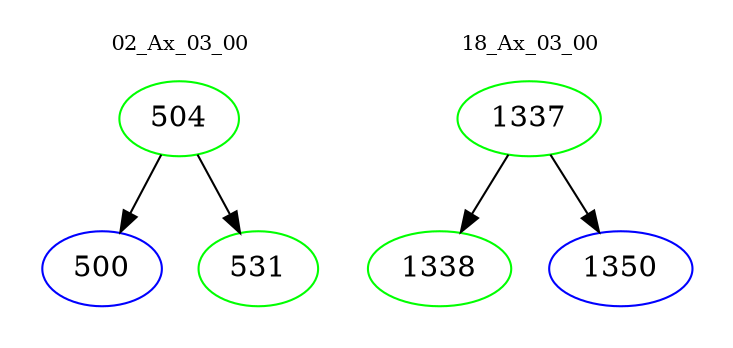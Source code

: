 digraph{
subgraph cluster_0 {
color = white
label = "02_Ax_03_00";
fontsize=10;
T0_504 [label="504", color="green"]
T0_504 -> T0_500 [color="black"]
T0_500 [label="500", color="blue"]
T0_504 -> T0_531 [color="black"]
T0_531 [label="531", color="green"]
}
subgraph cluster_1 {
color = white
label = "18_Ax_03_00";
fontsize=10;
T1_1337 [label="1337", color="green"]
T1_1337 -> T1_1338 [color="black"]
T1_1338 [label="1338", color="green"]
T1_1337 -> T1_1350 [color="black"]
T1_1350 [label="1350", color="blue"]
}
}
